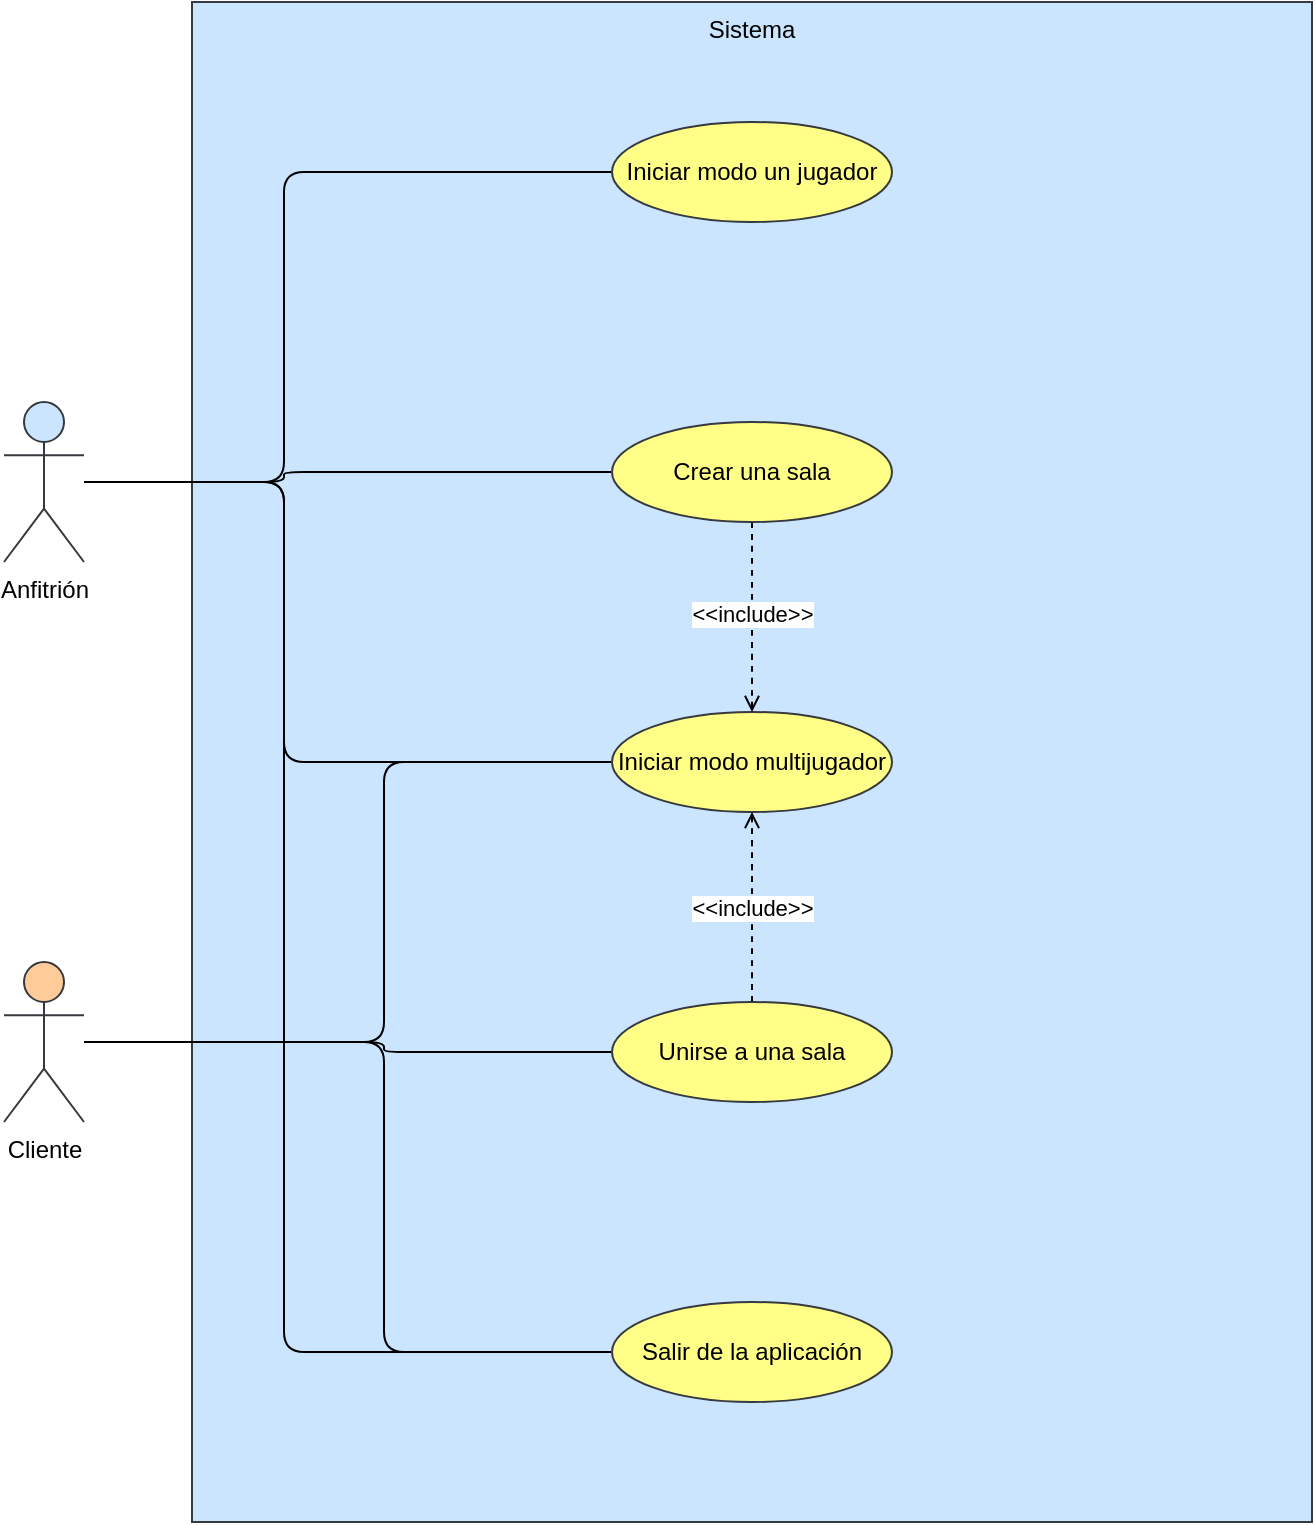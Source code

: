 <mxfile version="24.4.0" type="device" pages="4">
  <diagram id="PrxbUzT_brJSlp_YTUYn" name="Flujo de conexión unificado">
    <mxGraphModel dx="1434" dy="854" grid="1" gridSize="10" guides="1" tooltips="1" connect="1" arrows="1" fold="1" page="1" pageScale="1" pageWidth="827" pageHeight="1169" math="0" shadow="0">
      <root>
        <mxCell id="0" />
        <mxCell id="1" parent="0" />
        <mxCell id="7QHZK1yzsQglReSWaJz9-1" value="Sistema" style="rounded=0;whiteSpace=wrap;html=1;verticalAlign=top;fillColor=#cce5ff;strokeColor=#36393d;" vertex="1" parent="1">
          <mxGeometry x="134" y="40" width="560" height="760" as="geometry" />
        </mxCell>
        <mxCell id="7QHZK1yzsQglReSWaJz9-23" style="orthogonalLoop=1;jettySize=auto;html=1;entryX=0;entryY=0.5;entryDx=0;entryDy=0;endArrow=none;endFill=0;edgeStyle=orthogonalEdgeStyle;elbow=vertical;" edge="1" parent="1" source="7QHZK1yzsQglReSWaJz9-2" target="7QHZK1yzsQglReSWaJz9-5">
          <mxGeometry relative="1" as="geometry">
            <Array as="points">
              <mxPoint x="180" y="280" />
              <mxPoint x="180" y="125" />
            </Array>
          </mxGeometry>
        </mxCell>
        <mxCell id="7QHZK1yzsQglReSWaJz9-24" style="orthogonalLoop=1;jettySize=auto;html=1;entryX=0;entryY=0.5;entryDx=0;entryDy=0;endArrow=none;endFill=0;edgeStyle=orthogonalEdgeStyle;elbow=vertical;" edge="1" parent="1" source="7QHZK1yzsQglReSWaJz9-2" target="7QHZK1yzsQglReSWaJz9-6">
          <mxGeometry relative="1" as="geometry">
            <Array as="points">
              <mxPoint x="180" y="280" />
              <mxPoint x="180" y="420" />
            </Array>
          </mxGeometry>
        </mxCell>
        <mxCell id="7QHZK1yzsQglReSWaJz9-25" style="orthogonalLoop=1;jettySize=auto;html=1;entryX=0;entryY=0.5;entryDx=0;entryDy=0;endArrow=none;endFill=0;edgeStyle=orthogonalEdgeStyle;elbow=vertical;" edge="1" parent="1" source="7QHZK1yzsQglReSWaJz9-2" target="7QHZK1yzsQglReSWaJz9-4">
          <mxGeometry relative="1" as="geometry">
            <Array as="points">
              <mxPoint x="180" y="280" />
              <mxPoint x="180" y="715" />
            </Array>
          </mxGeometry>
        </mxCell>
        <mxCell id="7QHZK1yzsQglReSWaJz9-42" style="edgeStyle=orthogonalEdgeStyle;orthogonalLoop=1;jettySize=auto;html=1;entryX=0;entryY=0.5;entryDx=0;entryDy=0;elbow=vertical;endArrow=none;endFill=0;" edge="1" parent="1" source="7QHZK1yzsQglReSWaJz9-2" target="7QHZK1yzsQglReSWaJz9-28">
          <mxGeometry relative="1" as="geometry">
            <Array as="points">
              <mxPoint x="180" y="280" />
              <mxPoint x="180" y="275" />
            </Array>
          </mxGeometry>
        </mxCell>
        <mxCell id="7QHZK1yzsQglReSWaJz9-2" value="Anfitrión" style="shape=umlActor;verticalLabelPosition=bottom;verticalAlign=top;html=1;outlineConnect=0;fillColor=#cce5ff;strokeColor=#36393d;rounded=0;" vertex="1" parent="1">
          <mxGeometry x="40" y="240" width="40" height="80" as="geometry" />
        </mxCell>
        <mxCell id="7QHZK1yzsQglReSWaJz9-26" style="orthogonalLoop=1;jettySize=auto;html=1;entryX=0;entryY=0.5;entryDx=0;entryDy=0;endArrow=none;endFill=0;edgeStyle=orthogonalEdgeStyle;elbow=vertical;" edge="1" parent="1" source="7QHZK1yzsQglReSWaJz9-3" target="7QHZK1yzsQglReSWaJz9-6">
          <mxGeometry relative="1" as="geometry">
            <Array as="points">
              <mxPoint x="230" y="560" />
              <mxPoint x="230" y="420" />
            </Array>
          </mxGeometry>
        </mxCell>
        <mxCell id="7QHZK1yzsQglReSWaJz9-27" style="orthogonalLoop=1;jettySize=auto;html=1;entryX=0;entryY=0.5;entryDx=0;entryDy=0;endArrow=none;endFill=0;edgeStyle=orthogonalEdgeStyle;elbow=vertical;" edge="1" parent="1" source="7QHZK1yzsQglReSWaJz9-3" target="7QHZK1yzsQglReSWaJz9-4">
          <mxGeometry relative="1" as="geometry">
            <Array as="points">
              <mxPoint x="230" y="560" />
              <mxPoint x="230" y="715" />
            </Array>
          </mxGeometry>
        </mxCell>
        <mxCell id="7QHZK1yzsQglReSWaJz9-41" style="edgeStyle=orthogonalEdgeStyle;orthogonalLoop=1;jettySize=auto;html=1;entryX=0;entryY=0.5;entryDx=0;entryDy=0;elbow=vertical;endArrow=none;endFill=0;" edge="1" parent="1" source="7QHZK1yzsQglReSWaJz9-3" target="7QHZK1yzsQglReSWaJz9-29">
          <mxGeometry relative="1" as="geometry">
            <Array as="points">
              <mxPoint x="230" y="560" />
              <mxPoint x="230" y="565" />
            </Array>
          </mxGeometry>
        </mxCell>
        <mxCell id="7QHZK1yzsQglReSWaJz9-3" value="Cliente" style="shape=umlActor;verticalLabelPosition=bottom;verticalAlign=top;html=1;outlineConnect=0;fillColor=#ffcc99;strokeColor=#36393d;rounded=0;" vertex="1" parent="1">
          <mxGeometry x="40" y="520" width="40" height="80" as="geometry" />
        </mxCell>
        <mxCell id="7QHZK1yzsQglReSWaJz9-4" value="Salir de la aplicación" style="ellipse;whiteSpace=wrap;html=1;fillColor=#ffff88;strokeColor=#36393d;fontStyle=0;rounded=0;" vertex="1" parent="1">
          <mxGeometry x="344" y="690" width="140" height="50" as="geometry" />
        </mxCell>
        <mxCell id="7QHZK1yzsQglReSWaJz9-5" value="Iniciar modo un jugador" style="ellipse;whiteSpace=wrap;html=1;fillColor=#ffff88;strokeColor=#36393d;fontStyle=0;rounded=0;" vertex="1" parent="1">
          <mxGeometry x="344" y="100" width="140" height="50" as="geometry" />
        </mxCell>
        <mxCell id="7QHZK1yzsQglReSWaJz9-6" value="Iniciar modo multijugador" style="ellipse;whiteSpace=wrap;html=1;fillColor=#ffff88;strokeColor=#36393d;fontStyle=0;rounded=0;" vertex="1" parent="1">
          <mxGeometry x="344" y="395" width="140" height="50" as="geometry" />
        </mxCell>
        <mxCell id="7QHZK1yzsQglReSWaJz9-45" style="edgeStyle=orthogonalEdgeStyle;curved=1;orthogonalLoop=1;jettySize=auto;html=1;elbow=vertical;endArrow=open;endFill=0;dashed=1;" edge="1" parent="1" source="7QHZK1yzsQglReSWaJz9-28" target="7QHZK1yzsQglReSWaJz9-6">
          <mxGeometry relative="1" as="geometry" />
        </mxCell>
        <mxCell id="7QHZK1yzsQglReSWaJz9-46" value="&amp;lt;&amp;lt;include&amp;gt;&amp;gt;" style="edgeLabel;html=1;align=center;verticalAlign=middle;resizable=0;points=[];" vertex="1" connectable="0" parent="7QHZK1yzsQglReSWaJz9-45">
          <mxGeometry x="-0.032" relative="1" as="geometry">
            <mxPoint as="offset" />
          </mxGeometry>
        </mxCell>
        <mxCell id="7QHZK1yzsQglReSWaJz9-28" value="Crear una sala" style="ellipse;whiteSpace=wrap;html=1;fillColor=#ffff88;strokeColor=#36393d;fontStyle=0" vertex="1" parent="1">
          <mxGeometry x="344" y="250" width="140" height="50" as="geometry" />
        </mxCell>
        <mxCell id="7QHZK1yzsQglReSWaJz9-44" style="edgeStyle=orthogonalEdgeStyle;curved=1;orthogonalLoop=1;jettySize=auto;html=1;elbow=vertical;endArrow=open;endFill=0;dashed=1;" edge="1" parent="1" source="7QHZK1yzsQglReSWaJz9-29" target="7QHZK1yzsQglReSWaJz9-6">
          <mxGeometry relative="1" as="geometry" />
        </mxCell>
        <mxCell id="7QHZK1yzsQglReSWaJz9-47" value="&amp;lt;&amp;lt;include&amp;gt;&amp;gt;" style="edgeLabel;html=1;align=center;verticalAlign=middle;resizable=0;points=[];" vertex="1" connectable="0" parent="7QHZK1yzsQglReSWaJz9-44">
          <mxGeometry x="-0.011" relative="1" as="geometry">
            <mxPoint as="offset" />
          </mxGeometry>
        </mxCell>
        <mxCell id="7QHZK1yzsQglReSWaJz9-29" value="Unirse a una sala" style="ellipse;whiteSpace=wrap;html=1;fillColor=#ffff88;strokeColor=#36393d;fontStyle=0" vertex="1" parent="1">
          <mxGeometry x="344" y="540" width="140" height="50" as="geometry" />
        </mxCell>
      </root>
    </mxGraphModel>
  </diagram>
  <diagram id="nN-CeOFFj626wSlnZ3Y3" name="Flujo del modo un jugador">
    <mxGraphModel dx="1434" dy="854" grid="1" gridSize="10" guides="1" tooltips="1" connect="1" arrows="1" fold="1" page="1" pageScale="1" pageWidth="827" pageHeight="1169" math="0" shadow="0">
      <root>
        <mxCell id="0" />
        <mxCell id="1" parent="0" />
        <mxCell id="7gB8L9tUJM9J39red3pJ-2" value="Aplicación" style="rounded=0;whiteSpace=wrap;html=1;verticalAlign=top;fillColor=#cce5ff;strokeColor=#36393d;" vertex="1" parent="1">
          <mxGeometry x="280" y="240" width="280" height="320" as="geometry" />
        </mxCell>
        <mxCell id="ZM_u-nhkdogsaTdhAehk-3" style="edgeStyle=orthogonalEdgeStyle;orthogonalLoop=1;jettySize=auto;html=1;elbow=vertical;endArrow=none;endFill=0;" edge="1" parent="1" source="7gB8L9tUJM9J39red3pJ-1" target="7gB8L9tUJM9J39red3pJ-3">
          <mxGeometry relative="1" as="geometry">
            <Array as="points">
              <mxPoint x="300" y="400" />
              <mxPoint x="300" y="335" />
            </Array>
          </mxGeometry>
        </mxCell>
        <mxCell id="ZM_u-nhkdogsaTdhAehk-4" style="edgeStyle=orthogonalEdgeStyle;orthogonalLoop=1;jettySize=auto;html=1;entryX=0;entryY=0.5;entryDx=0;entryDy=0;elbow=vertical;endArrow=none;endFill=0;" edge="1" parent="1" source="7gB8L9tUJM9J39red3pJ-1" target="aNs8PqJXAxMOyQir8FQB-1">
          <mxGeometry relative="1" as="geometry">
            <Array as="points">
              <mxPoint x="300" y="400" />
              <mxPoint x="300" y="475" />
            </Array>
          </mxGeometry>
        </mxCell>
        <mxCell id="7gB8L9tUJM9J39red3pJ-1" value="Anfitrión" style="shape=umlActor;verticalLabelPosition=bottom;verticalAlign=top;html=1;outlineConnect=0;fillColor=#cce5ff;strokeColor=#36393d;" vertex="1" parent="1">
          <mxGeometry x="160" y="360" width="40" height="80" as="geometry" />
        </mxCell>
        <mxCell id="7gB8L9tUJM9J39red3pJ-3" value="Iniciar modo un jugador" style="ellipse;whiteSpace=wrap;html=1;fillColor=#ffff88;strokeColor=#36393d;fontStyle=0" vertex="1" parent="1">
          <mxGeometry x="350" y="310" width="140" height="50" as="geometry" />
        </mxCell>
        <mxCell id="aNs8PqJXAxMOyQir8FQB-1" value="Salir de la aplicación" style="ellipse;whiteSpace=wrap;html=1;fillColor=#ffff88;strokeColor=#36393d;fontStyle=0" vertex="1" parent="1">
          <mxGeometry x="350" y="450" width="140" height="50" as="geometry" />
        </mxCell>
      </root>
    </mxGraphModel>
  </diagram>
  <diagram id="f9t3B2hXJTeq8ucIegUC" name="Flujo del modo multijugador">
    <mxGraphModel dx="1434" dy="854" grid="1" gridSize="10" guides="1" tooltips="1" connect="1" arrows="1" fold="1" page="1" pageScale="1" pageWidth="827" pageHeight="1169" math="0" shadow="0">
      <root>
        <mxCell id="0" />
        <mxCell id="1" parent="0" />
        <mxCell id="LUcZ1yVxdwstfHm7k2aB-1" value="Sistema" style="rounded=0;whiteSpace=wrap;html=1;verticalAlign=top;fillColor=#cce5ff;strokeColor=#36393d;" vertex="1" parent="1">
          <mxGeometry x="240" y="120" width="400" height="680" as="geometry" />
        </mxCell>
        <mxCell id="a0qmMqRgLdHtGVO5NYJr-3" style="edgeStyle=orthogonalEdgeStyle;orthogonalLoop=1;jettySize=auto;html=1;entryX=0;entryY=0.5;entryDx=0;entryDy=0;elbow=vertical;endArrow=none;endFill=0;" edge="1" parent="1" source="LUcZ1yVxdwstfHm7k2aB-2" target="a0qmMqRgLdHtGVO5NYJr-1">
          <mxGeometry relative="1" as="geometry" />
        </mxCell>
        <mxCell id="a0qmMqRgLdHtGVO5NYJr-4" style="edgeStyle=orthogonalEdgeStyle;orthogonalLoop=1;jettySize=auto;html=1;entryX=0;entryY=0.5;entryDx=0;entryDy=0;elbow=vertical;endArrow=none;endFill=0;jumpStyle=none;" edge="1" parent="1" source="LUcZ1yVxdwstfHm7k2aB-2" target="LUcZ1yVxdwstfHm7k2aB-5">
          <mxGeometry relative="1" as="geometry" />
        </mxCell>
        <mxCell id="a0qmMqRgLdHtGVO5NYJr-5" style="edgeStyle=orthogonalEdgeStyle;orthogonalLoop=1;jettySize=auto;html=1;entryX=0;entryY=0.5;entryDx=0;entryDy=0;elbow=vertical;endArrow=none;endFill=0;" edge="1" parent="1" source="LUcZ1yVxdwstfHm7k2aB-2" target="2HoHB4noClraIpFDfGN8-1">
          <mxGeometry relative="1" as="geometry" />
        </mxCell>
        <mxCell id="a0qmMqRgLdHtGVO5NYJr-6" style="edgeStyle=orthogonalEdgeStyle;orthogonalLoop=1;jettySize=auto;html=1;entryX=0;entryY=0.5;entryDx=0;entryDy=0;elbow=vertical;endArrow=none;endFill=0;" edge="1" parent="1" source="LUcZ1yVxdwstfHm7k2aB-2" target="LUcZ1yVxdwstfHm7k2aB-7">
          <mxGeometry relative="1" as="geometry" />
        </mxCell>
        <mxCell id="LUcZ1yVxdwstfHm7k2aB-2" value="Anfitrión" style="shape=umlActor;verticalLabelPosition=bottom;verticalAlign=top;html=1;outlineConnect=0;fillColor=#cce5ff;strokeColor=#36393d;" vertex="1" parent="1">
          <mxGeometry x="120" y="240" width="40" height="80" as="geometry" />
        </mxCell>
        <mxCell id="a0qmMqRgLdHtGVO5NYJr-7" style="edgeStyle=orthogonalEdgeStyle;orthogonalLoop=1;jettySize=auto;html=1;entryX=0;entryY=0.5;entryDx=0;entryDy=0;elbow=vertical;endArrow=none;endFill=0;" edge="1" parent="1" source="LUcZ1yVxdwstfHm7k2aB-3" target="LUcZ1yVxdwstfHm7k2aB-7">
          <mxGeometry relative="1" as="geometry">
            <Array as="points">
              <mxPoint x="320" y="640" />
              <mxPoint x="320" y="720" />
            </Array>
          </mxGeometry>
        </mxCell>
        <mxCell id="a0qmMqRgLdHtGVO5NYJr-8" style="edgeStyle=orthogonalEdgeStyle;orthogonalLoop=1;jettySize=auto;html=1;entryX=0;entryY=0.5;entryDx=0;entryDy=0;elbow=vertical;endArrow=none;endFill=0;" edge="1" parent="1" source="LUcZ1yVxdwstfHm7k2aB-3" target="LUcZ1yVxdwstfHm7k2aB-6">
          <mxGeometry relative="1" as="geometry">
            <Array as="points">
              <mxPoint x="320" y="640" />
              <mxPoint x="320" y="590" />
            </Array>
          </mxGeometry>
        </mxCell>
        <mxCell id="a0qmMqRgLdHtGVO5NYJr-9" style="edgeStyle=orthogonalEdgeStyle;orthogonalLoop=1;jettySize=auto;html=1;entryX=0;entryY=0.5;entryDx=0;entryDy=0;elbow=vertical;endArrow=none;endFill=0;" edge="1" parent="1" source="LUcZ1yVxdwstfHm7k2aB-3" target="2HoHB4noClraIpFDfGN8-1">
          <mxGeometry relative="1" as="geometry">
            <Array as="points">
              <mxPoint x="320" y="640" />
              <mxPoint x="320" y="460" />
            </Array>
          </mxGeometry>
        </mxCell>
        <mxCell id="a0qmMqRgLdHtGVO5NYJr-10" style="edgeStyle=orthogonalEdgeStyle;orthogonalLoop=1;jettySize=auto;html=1;entryX=0;entryY=0.5;entryDx=0;entryDy=0;elbow=vertical;endArrow=none;endFill=0;" edge="1" parent="1">
          <mxGeometry relative="1" as="geometry">
            <mxPoint x="160" y="640" as="sourcePoint" />
            <mxPoint x="370" y="200" as="targetPoint" />
            <Array as="points">
              <mxPoint x="320" y="640" />
              <mxPoint x="320" y="200" />
            </Array>
          </mxGeometry>
        </mxCell>
        <mxCell id="LUcZ1yVxdwstfHm7k2aB-3" value="Cliente" style="shape=umlActor;verticalLabelPosition=bottom;verticalAlign=top;html=1;outlineConnect=0;fillColor=#ffcc99;strokeColor=#36393d;" vertex="1" parent="1">
          <mxGeometry x="120" y="600" width="40" height="80" as="geometry" />
        </mxCell>
        <mxCell id="2HoHB4noClraIpFDfGN8-10" style="edgeStyle=orthogonalEdgeStyle;orthogonalLoop=1;jettySize=auto;html=1;entryX=0.5;entryY=0;entryDx=0;entryDy=0;elbow=vertical;endArrow=open;endFill=0;dashed=1;" edge="1" parent="1" source="LUcZ1yVxdwstfHm7k2aB-5" target="2HoHB4noClraIpFDfGN8-1">
          <mxGeometry relative="1" as="geometry" />
        </mxCell>
        <mxCell id="2HoHB4noClraIpFDfGN8-11" value="&amp;lt;&amp;lt;include&amp;gt;&amp;gt;" style="edgeLabel;html=1;align=center;verticalAlign=middle;resizable=0;points=[];" vertex="1" connectable="0" parent="2HoHB4noClraIpFDfGN8-10">
          <mxGeometry x="-0.017" y="1" relative="1" as="geometry">
            <mxPoint as="offset" />
          </mxGeometry>
        </mxCell>
        <mxCell id="LUcZ1yVxdwstfHm7k2aB-5" value="Crear una sala" style="ellipse;whiteSpace=wrap;html=1;fillColor=#ffff88;strokeColor=#36393d;fontStyle=0" vertex="1" parent="1">
          <mxGeometry x="370" y="305" width="140" height="50" as="geometry" />
        </mxCell>
        <mxCell id="2HoHB4noClraIpFDfGN8-9" style="edgeStyle=orthogonalEdgeStyle;orthogonalLoop=1;jettySize=auto;html=1;entryX=0.5;entryY=1;entryDx=0;entryDy=0;elbow=vertical;endArrow=open;endFill=0;dashed=1;" edge="1" parent="1" source="LUcZ1yVxdwstfHm7k2aB-6" target="2HoHB4noClraIpFDfGN8-1">
          <mxGeometry relative="1" as="geometry" />
        </mxCell>
        <mxCell id="2HoHB4noClraIpFDfGN8-12" value="&amp;lt;&amp;lt;include&amp;gt;&amp;gt;" style="edgeLabel;html=1;align=center;verticalAlign=middle;resizable=0;points=[];" vertex="1" connectable="0" parent="2HoHB4noClraIpFDfGN8-9">
          <mxGeometry relative="1" as="geometry">
            <mxPoint as="offset" />
          </mxGeometry>
        </mxCell>
        <mxCell id="LUcZ1yVxdwstfHm7k2aB-6" value="Unirse a una sala" style="ellipse;whiteSpace=wrap;html=1;fillColor=#ffff88;strokeColor=#36393d;fontStyle=0" vertex="1" parent="1">
          <mxGeometry x="370" y="565" width="140" height="50" as="geometry" />
        </mxCell>
        <mxCell id="LUcZ1yVxdwstfHm7k2aB-7" value="Salir del juego" style="ellipse;whiteSpace=wrap;html=1;fillColor=#ffff88;strokeColor=#36393d;fontStyle=0" vertex="1" parent="1">
          <mxGeometry x="370" y="695" width="140" height="50" as="geometry" />
        </mxCell>
        <mxCell id="2HoHB4noClraIpFDfGN8-1" value="Iniciar modo multijugador" style="ellipse;whiteSpace=wrap;html=1;fillColor=#ffff88;strokeColor=#36393d;fontStyle=0" vertex="1" parent="1">
          <mxGeometry x="370" y="435" width="140" height="50" as="geometry" />
        </mxCell>
        <mxCell id="a0qmMqRgLdHtGVO5NYJr-1" value="Establecerse como listo" style="ellipse;whiteSpace=wrap;html=1;fillColor=#ffff88;strokeColor=#36393d;fontStyle=0" vertex="1" parent="1">
          <mxGeometry x="370" y="175" width="140" height="50" as="geometry" />
        </mxCell>
      </root>
    </mxGraphModel>
  </diagram>
  <diagram id="FUrHHQeV4ASQnSRhCUXY" name="Flujo de partida">
    <mxGraphModel dx="1434" dy="854" grid="1" gridSize="10" guides="1" tooltips="1" connect="1" arrows="1" fold="1" page="1" pageScale="1" pageWidth="827" pageHeight="1169" math="0" shadow="0">
      <root>
        <mxCell id="0" />
        <mxCell id="1" parent="0" />
        <mxCell id="23cG6fmh5YYWB6j6Y3ag-2" value="Aplicación" style="rounded=0;whiteSpace=wrap;html=1;verticalAlign=top;fillColor=#cce5ff;strokeColor=#36393d;" vertex="1" parent="1">
          <mxGeometry x="134" y="80" width="560" height="1040" as="geometry" />
        </mxCell>
        <mxCell id="wGGGPMqXFHpoNUDIlQIS-11" style="edgeStyle=orthogonalEdgeStyle;orthogonalLoop=1;jettySize=auto;html=1;entryX=0;entryY=0.5;entryDx=0;entryDy=0;elbow=vertical;endArrow=none;endFill=0;" edge="1" parent="1" source="23cG6fmh5YYWB6j6Y3ag-1" target="wGGGPMqXFHpoNUDIlQIS-1">
          <mxGeometry relative="1" as="geometry" />
        </mxCell>
        <mxCell id="wGGGPMqXFHpoNUDIlQIS-12" style="edgeStyle=orthogonalEdgeStyle;orthogonalLoop=1;jettySize=auto;html=1;entryX=0;entryY=0.5;entryDx=0;entryDy=0;elbow=vertical;endArrow=none;endFill=0;" edge="1" parent="1" source="23cG6fmh5YYWB6j6Y3ag-1" target="wGGGPMqXFHpoNUDIlQIS-8">
          <mxGeometry relative="1" as="geometry" />
        </mxCell>
        <mxCell id="wGGGPMqXFHpoNUDIlQIS-13" style="edgeStyle=orthogonalEdgeStyle;orthogonalLoop=1;jettySize=auto;html=1;entryX=0;entryY=0.5;entryDx=0;entryDy=0;elbow=vertical;endArrow=none;endFill=0;" edge="1" parent="1" source="23cG6fmh5YYWB6j6Y3ag-1" target="wGGGPMqXFHpoNUDIlQIS-2">
          <mxGeometry relative="1" as="geometry" />
        </mxCell>
        <mxCell id="wGGGPMqXFHpoNUDIlQIS-14" style="edgeStyle=orthogonalEdgeStyle;orthogonalLoop=1;jettySize=auto;html=1;entryX=0;entryY=0.5;entryDx=0;entryDy=0;elbow=vertical;endArrow=none;endFill=0;" edge="1" parent="1" source="23cG6fmh5YYWB6j6Y3ag-1" target="wGGGPMqXFHpoNUDIlQIS-9">
          <mxGeometry relative="1" as="geometry" />
        </mxCell>
        <mxCell id="wGGGPMqXFHpoNUDIlQIS-15" style="edgeStyle=orthogonalEdgeStyle;orthogonalLoop=1;jettySize=auto;html=1;entryX=0;entryY=0.5;entryDx=0;entryDy=0;elbow=vertical;endArrow=none;endFill=0;" edge="1" parent="1" source="23cG6fmh5YYWB6j6Y3ag-1" target="wGGGPMqXFHpoNUDIlQIS-4">
          <mxGeometry relative="1" as="geometry" />
        </mxCell>
        <mxCell id="wGGGPMqXFHpoNUDIlQIS-16" style="edgeStyle=orthogonalEdgeStyle;orthogonalLoop=1;jettySize=auto;html=1;entryX=0;entryY=0.5;entryDx=0;entryDy=0;elbow=vertical;endArrow=none;endFill=0;" edge="1" parent="1" source="23cG6fmh5YYWB6j6Y3ag-1" target="wGGGPMqXFHpoNUDIlQIS-5">
          <mxGeometry relative="1" as="geometry" />
        </mxCell>
        <mxCell id="wGGGPMqXFHpoNUDIlQIS-17" style="edgeStyle=orthogonalEdgeStyle;orthogonalLoop=1;jettySize=auto;html=1;entryX=0;entryY=0.5;entryDx=0;entryDy=0;elbow=vertical;endArrow=none;endFill=0;" edge="1" parent="1" source="23cG6fmh5YYWB6j6Y3ag-1" target="wGGGPMqXFHpoNUDIlQIS-7">
          <mxGeometry relative="1" as="geometry" />
        </mxCell>
        <mxCell id="wGGGPMqXFHpoNUDIlQIS-18" style="edgeStyle=orthogonalEdgeStyle;orthogonalLoop=1;jettySize=auto;html=1;entryX=0;entryY=0.5;entryDx=0;entryDy=0;elbow=vertical;endArrow=none;endFill=0;" edge="1" parent="1" source="23cG6fmh5YYWB6j6Y3ag-1" target="wGGGPMqXFHpoNUDIlQIS-6">
          <mxGeometry relative="1" as="geometry" />
        </mxCell>
        <mxCell id="wGGGPMqXFHpoNUDIlQIS-19" style="edgeStyle=orthogonalEdgeStyle;orthogonalLoop=1;jettySize=auto;html=1;entryX=0;entryY=0.5;entryDx=0;entryDy=0;elbow=vertical;endArrow=none;endFill=0;" edge="1" parent="1" source="23cG6fmh5YYWB6j6Y3ag-1" target="wGGGPMqXFHpoNUDIlQIS-3">
          <mxGeometry relative="1" as="geometry" />
        </mxCell>
        <mxCell id="wGGGPMqXFHpoNUDIlQIS-26" style="edgeStyle=orthogonalEdgeStyle;orthogonalLoop=1;jettySize=auto;html=1;entryX=0;entryY=0.5;entryDx=0;entryDy=0;elbow=vertical;endArrow=none;endFill=0;" edge="1" parent="1" source="23cG6fmh5YYWB6j6Y3ag-1" target="wGGGPMqXFHpoNUDIlQIS-25">
          <mxGeometry relative="1" as="geometry" />
        </mxCell>
        <mxCell id="23cG6fmh5YYWB6j6Y3ag-1" value="Jugador" style="shape=umlActor;verticalLabelPosition=bottom;verticalAlign=top;html=1;outlineConnect=0;fillColor=#cce5ff;strokeColor=#36393d;" vertex="1" parent="1">
          <mxGeometry x="54" y="560" width="40" height="80" as="geometry" />
        </mxCell>
        <mxCell id="wGGGPMqXFHpoNUDIlQIS-1" value="Mover el PJ" style="ellipse;whiteSpace=wrap;html=1;fillColor=#ffff88;strokeColor=#36393d;fontStyle=0" vertex="1" parent="1">
          <mxGeometry x="264" y="120" width="140" height="50" as="geometry" />
        </mxCell>
        <mxCell id="B5EgQ-24xU2B121eoe0T-19" style="edgeStyle=orthogonalEdgeStyle;orthogonalLoop=1;jettySize=auto;html=1;entryX=0;entryY=0.5;entryDx=0;entryDy=0;elbow=vertical;endArrow=open;endFill=0;dashed=1;" edge="1" parent="1" source="wGGGPMqXFHpoNUDIlQIS-2" target="B5EgQ-24xU2B121eoe0T-17">
          <mxGeometry relative="1" as="geometry" />
        </mxCell>
        <mxCell id="B5EgQ-24xU2B121eoe0T-20" value="&amp;lt;&amp;lt;extend&amp;gt;&amp;gt;" style="edgeLabel;html=1;align=center;verticalAlign=middle;resizable=0;points=[];" vertex="1" connectable="0" parent="B5EgQ-24xU2B121eoe0T-19">
          <mxGeometry x="-0.016" y="-2" relative="1" as="geometry">
            <mxPoint as="offset" />
          </mxGeometry>
        </mxCell>
        <mxCell id="wGGGPMqXFHpoNUDIlQIS-2" value="Disparar proyectil" style="ellipse;whiteSpace=wrap;html=1;fillColor=#ffff88;strokeColor=#36393d;fontStyle=0" vertex="1" parent="1">
          <mxGeometry x="264" y="420" width="140" height="50" as="geometry" />
        </mxCell>
        <mxCell id="B5EgQ-24xU2B121eoe0T-7" style="edgeStyle=orthogonalEdgeStyle;orthogonalLoop=1;jettySize=auto;html=1;entryX=0.5;entryY=1;entryDx=0;entryDy=0;elbow=vertical;endArrow=open;endFill=0;dashed=1;" edge="1" parent="1" source="wGGGPMqXFHpoNUDIlQIS-3" target="wGGGPMqXFHpoNUDIlQIS-6">
          <mxGeometry relative="1" as="geometry" />
        </mxCell>
        <mxCell id="B5EgQ-24xU2B121eoe0T-8" value="&amp;lt;&amp;lt;extend&amp;gt;&amp;gt;" style="edgeLabel;html=1;align=center;verticalAlign=middle;resizable=0;points=[];" vertex="1" connectable="0" parent="B5EgQ-24xU2B121eoe0T-7">
          <mxGeometry x="-0.08" relative="1" as="geometry">
            <mxPoint as="offset" />
          </mxGeometry>
        </mxCell>
        <mxCell id="B5EgQ-24xU2B121eoe0T-10" style="edgeStyle=orthogonalEdgeStyle;orthogonalLoop=1;jettySize=auto;html=1;entryX=1;entryY=0.5;entryDx=0;entryDy=0;elbow=vertical;endArrow=open;endFill=0;dashed=1;" edge="1" parent="1" source="wGGGPMqXFHpoNUDIlQIS-3" target="wGGGPMqXFHpoNUDIlQIS-7">
          <mxGeometry relative="1" as="geometry">
            <Array as="points">
              <mxPoint x="434" y="1045" />
              <mxPoint x="434" y="845" />
            </Array>
          </mxGeometry>
        </mxCell>
        <mxCell id="B5EgQ-24xU2B121eoe0T-11" value="&amp;lt;&amp;lt;extend&amp;gt;&amp;gt;" style="edgeLabel;html=1;align=center;verticalAlign=middle;resizable=0;points=[];" vertex="1" connectable="0" parent="B5EgQ-24xU2B121eoe0T-10">
          <mxGeometry x="-0.354" relative="1" as="geometry">
            <mxPoint as="offset" />
          </mxGeometry>
        </mxCell>
        <mxCell id="wGGGPMqXFHpoNUDIlQIS-3" value="Salir al menú principal" style="ellipse;whiteSpace=wrap;html=1;fillColor=#ffff88;strokeColor=#36393d;fontStyle=0" vertex="1" parent="1">
          <mxGeometry x="264" y="1020" width="140" height="50" as="geometry" />
        </mxCell>
        <mxCell id="wGGGPMqXFHpoNUDIlQIS-4" value="Curar al PJ" style="ellipse;whiteSpace=wrap;html=1;fillColor=#ffff88;strokeColor=#36393d;fontStyle=0" vertex="1" parent="1">
          <mxGeometry x="264" y="520" width="140" height="50" as="geometry" />
        </mxCell>
        <mxCell id="B5EgQ-24xU2B121eoe0T-3" style="edgeStyle=orthogonalEdgeStyle;orthogonalLoop=1;jettySize=auto;html=1;entryX=0.5;entryY=1;entryDx=0;entryDy=0;elbow=vertical;dashed=1;endArrow=open;endFill=0;" edge="1" parent="1" source="wGGGPMqXFHpoNUDIlQIS-5" target="wGGGPMqXFHpoNUDIlQIS-9">
          <mxGeometry relative="1" as="geometry" />
        </mxCell>
        <mxCell id="B5EgQ-24xU2B121eoe0T-4" value="&amp;lt;&amp;lt;extend&amp;gt;&amp;gt;" style="edgeLabel;html=1;align=center;verticalAlign=middle;resizable=0;points=[];" vertex="1" connectable="0" parent="B5EgQ-24xU2B121eoe0T-3">
          <mxGeometry relative="1" as="geometry">
            <mxPoint as="offset" />
          </mxGeometry>
        </mxCell>
        <mxCell id="wGGGPMqXFHpoNUDIlQIS-5" value="Matar al PJ" style="ellipse;whiteSpace=wrap;html=1;fillColor=#ffff88;strokeColor=#36393d;fontStyle=0" vertex="1" parent="1">
          <mxGeometry x="264" y="720" width="140" height="50" as="geometry" />
        </mxCell>
        <mxCell id="wGGGPMqXFHpoNUDIlQIS-6" value="Ganar la partida" style="ellipse;whiteSpace=wrap;html=1;fillColor=#ffff88;strokeColor=#36393d;fontStyle=0" vertex="1" parent="1">
          <mxGeometry x="264" y="920" width="140" height="50" as="geometry" />
        </mxCell>
        <mxCell id="B5EgQ-24xU2B121eoe0T-1" style="edgeStyle=orthogonalEdgeStyle;orthogonalLoop=1;jettySize=auto;html=1;entryX=0.5;entryY=1;entryDx=0;entryDy=0;elbow=vertical;endArrow=open;endFill=0;dashed=1;" edge="1" parent="1" source="wGGGPMqXFHpoNUDIlQIS-7" target="wGGGPMqXFHpoNUDIlQIS-5">
          <mxGeometry relative="1" as="geometry" />
        </mxCell>
        <mxCell id="B5EgQ-24xU2B121eoe0T-2" value="&amp;lt;&amp;lt;include&amp;gt;&amp;gt;" style="edgeLabel;html=1;align=center;verticalAlign=middle;resizable=0;points=[];" vertex="1" connectable="0" parent="B5EgQ-24xU2B121eoe0T-1">
          <mxGeometry relative="1" as="geometry">
            <mxPoint as="offset" />
          </mxGeometry>
        </mxCell>
        <mxCell id="wGGGPMqXFHpoNUDIlQIS-7" value="Perder la partida" style="ellipse;whiteSpace=wrap;html=1;fillColor=#ffff88;strokeColor=#36393d;fontStyle=0" vertex="1" parent="1">
          <mxGeometry x="264" y="820" width="140" height="50" as="geometry" />
        </mxCell>
        <mxCell id="wGGGPMqXFHpoNUDIlQIS-23" style="edgeStyle=orthogonalEdgeStyle;orthogonalLoop=1;jettySize=auto;html=1;entryX=0.5;entryY=1;entryDx=0;entryDy=0;elbow=vertical;endArrow=open;endFill=0;dashed=1;" edge="1" parent="1" source="wGGGPMqXFHpoNUDIlQIS-8" target="wGGGPMqXFHpoNUDIlQIS-1">
          <mxGeometry relative="1" as="geometry" />
        </mxCell>
        <mxCell id="wGGGPMqXFHpoNUDIlQIS-24" value="&amp;lt;&amp;lt;extend&amp;gt;&amp;gt;" style="edgeLabel;html=1;align=center;verticalAlign=middle;resizable=0;points=[];" vertex="1" connectable="0" parent="wGGGPMqXFHpoNUDIlQIS-23">
          <mxGeometry relative="1" as="geometry">
            <mxPoint as="offset" />
          </mxGeometry>
        </mxCell>
        <mxCell id="wGGGPMqXFHpoNUDIlQIS-8" value="Evadir" style="ellipse;whiteSpace=wrap;html=1;fillColor=#ffff88;strokeColor=#36393d;fontStyle=0" vertex="1" parent="1">
          <mxGeometry x="264" y="220" width="140" height="50" as="geometry" />
        </mxCell>
        <mxCell id="wGGGPMqXFHpoNUDIlQIS-9" value="Dañar al PJ" style="ellipse;whiteSpace=wrap;html=1;fillColor=#ffff88;strokeColor=#36393d;fontStyle=0" vertex="1" parent="1">
          <mxGeometry x="264" y="620" width="140" height="50" as="geometry" />
        </mxCell>
        <mxCell id="wGGGPMqXFHpoNUDIlQIS-25" value="Apuntar el arma del PJ" style="ellipse;whiteSpace=wrap;html=1;fillColor=#ffff88;strokeColor=#36393d;fontStyle=0" vertex="1" parent="1">
          <mxGeometry x="264" y="320" width="140" height="50" as="geometry" />
        </mxCell>
        <mxCell id="B5EgQ-24xU2B121eoe0T-26" style="edgeStyle=orthogonalEdgeStyle;orthogonalLoop=1;jettySize=auto;html=1;entryX=1;entryY=0.5;entryDx=0;entryDy=0;elbow=vertical;endArrow=none;endFill=0;" edge="1" parent="1" source="B5EgQ-24xU2B121eoe0T-13" target="B5EgQ-24xU2B121eoe0T-16">
          <mxGeometry relative="1" as="geometry" />
        </mxCell>
        <mxCell id="B5EgQ-24xU2B121eoe0T-27" style="edgeStyle=orthogonalEdgeStyle;orthogonalLoop=1;jettySize=auto;html=1;entryX=1;entryY=0.5;entryDx=0;entryDy=0;elbow=vertical;endArrow=none;endFill=0;" edge="1" parent="1" source="B5EgQ-24xU2B121eoe0T-13" target="B5EgQ-24xU2B121eoe0T-17">
          <mxGeometry relative="1" as="geometry" />
        </mxCell>
        <mxCell id="B5EgQ-24xU2B121eoe0T-28" style="edgeStyle=orthogonalEdgeStyle;orthogonalLoop=1;jettySize=auto;html=1;elbow=vertical;endArrow=none;endFill=0;" edge="1" parent="1" source="B5EgQ-24xU2B121eoe0T-13" target="B5EgQ-24xU2B121eoe0T-15">
          <mxGeometry relative="1" as="geometry" />
        </mxCell>
        <mxCell id="B5EgQ-24xU2B121eoe0T-29" style="edgeStyle=orthogonalEdgeStyle;orthogonalLoop=1;jettySize=auto;html=1;entryX=1;entryY=0.5;entryDx=0;entryDy=0;elbow=vertical;endArrow=none;endFill=0;" edge="1" parent="1" source="B5EgQ-24xU2B121eoe0T-13" target="B5EgQ-24xU2B121eoe0T-14">
          <mxGeometry relative="1" as="geometry" />
        </mxCell>
        <mxCell id="B5EgQ-24xU2B121eoe0T-13" value="Enemigo" style="shape=umlActor;verticalLabelPosition=bottom;verticalAlign=top;html=1;outlineConnect=0;fillColor=#ffcccc;strokeColor=#36393d;" vertex="1" parent="1">
          <mxGeometry x="734" y="560" width="40" height="80" as="geometry" />
        </mxCell>
        <mxCell id="B5EgQ-24xU2B121eoe0T-14" value="Perseguir al PJ" style="ellipse;whiteSpace=wrap;html=1;fillColor=#ffff88;strokeColor=#36393d;fontStyle=0" vertex="1" parent="1">
          <mxGeometry x="450" y="760" width="140" height="50" as="geometry" />
        </mxCell>
        <mxCell id="B5EgQ-24xU2B121eoe0T-24" style="edgeStyle=orthogonalEdgeStyle;orthogonalLoop=1;jettySize=auto;html=1;entryX=0.5;entryY=0;entryDx=0;entryDy=0;elbow=vertical;endArrow=none;endFill=0;dashed=1;startArrow=open;startFill=0;" edge="1" parent="1" source="B5EgQ-24xU2B121eoe0T-15" target="wGGGPMqXFHpoNUDIlQIS-9">
          <mxGeometry relative="1" as="geometry">
            <Array as="points">
              <mxPoint x="520" y="600" />
              <mxPoint x="334" y="600" />
            </Array>
          </mxGeometry>
        </mxCell>
        <mxCell id="B5EgQ-24xU2B121eoe0T-25" value="&amp;lt;&amp;lt;extend&amp;gt;&amp;gt;" style="edgeLabel;html=1;align=center;verticalAlign=middle;resizable=0;points=[];" vertex="1" connectable="0" parent="B5EgQ-24xU2B121eoe0T-24">
          <mxGeometry x="0.034" relative="1" as="geometry">
            <mxPoint as="offset" />
          </mxGeometry>
        </mxCell>
        <mxCell id="B5EgQ-24xU2B121eoe0T-15" value="Atacar al PJ" style="ellipse;whiteSpace=wrap;html=1;fillColor=#ffff88;strokeColor=#36393d;fontStyle=0" vertex="1" parent="1">
          <mxGeometry x="450" y="630" width="140" height="50" as="geometry" />
        </mxCell>
        <mxCell id="B5EgQ-24xU2B121eoe0T-16" value="Matar al enemigo" style="ellipse;whiteSpace=wrap;html=1;fillColor=#ffff88;strokeColor=#36393d;fontStyle=0" vertex="1" parent="1">
          <mxGeometry x="450" y="370" width="140" height="50" as="geometry" />
        </mxCell>
        <mxCell id="B5EgQ-24xU2B121eoe0T-21" style="edgeStyle=orthogonalEdgeStyle;orthogonalLoop=1;jettySize=auto;html=1;entryX=0.5;entryY=1;entryDx=0;entryDy=0;elbow=vertical;endArrow=open;endFill=0;dashed=1;" edge="1" parent="1" source="B5EgQ-24xU2B121eoe0T-17" target="B5EgQ-24xU2B121eoe0T-16">
          <mxGeometry relative="1" as="geometry" />
        </mxCell>
        <mxCell id="B5EgQ-24xU2B121eoe0T-22" value="&amp;lt;&amp;lt;extend&amp;gt;&amp;gt;" style="edgeLabel;html=1;align=center;verticalAlign=middle;resizable=0;points=[];" vertex="1" connectable="0" parent="B5EgQ-24xU2B121eoe0T-21">
          <mxGeometry x="-0.05" y="1" relative="1" as="geometry">
            <mxPoint as="offset" />
          </mxGeometry>
        </mxCell>
        <mxCell id="B5EgQ-24xU2B121eoe0T-17" value="Dañar al enemigo" style="ellipse;whiteSpace=wrap;html=1;fillColor=#ffff88;strokeColor=#36393d;fontStyle=0" vertex="1" parent="1">
          <mxGeometry x="450" y="500" width="140" height="50" as="geometry" />
        </mxCell>
      </root>
    </mxGraphModel>
  </diagram>
</mxfile>
